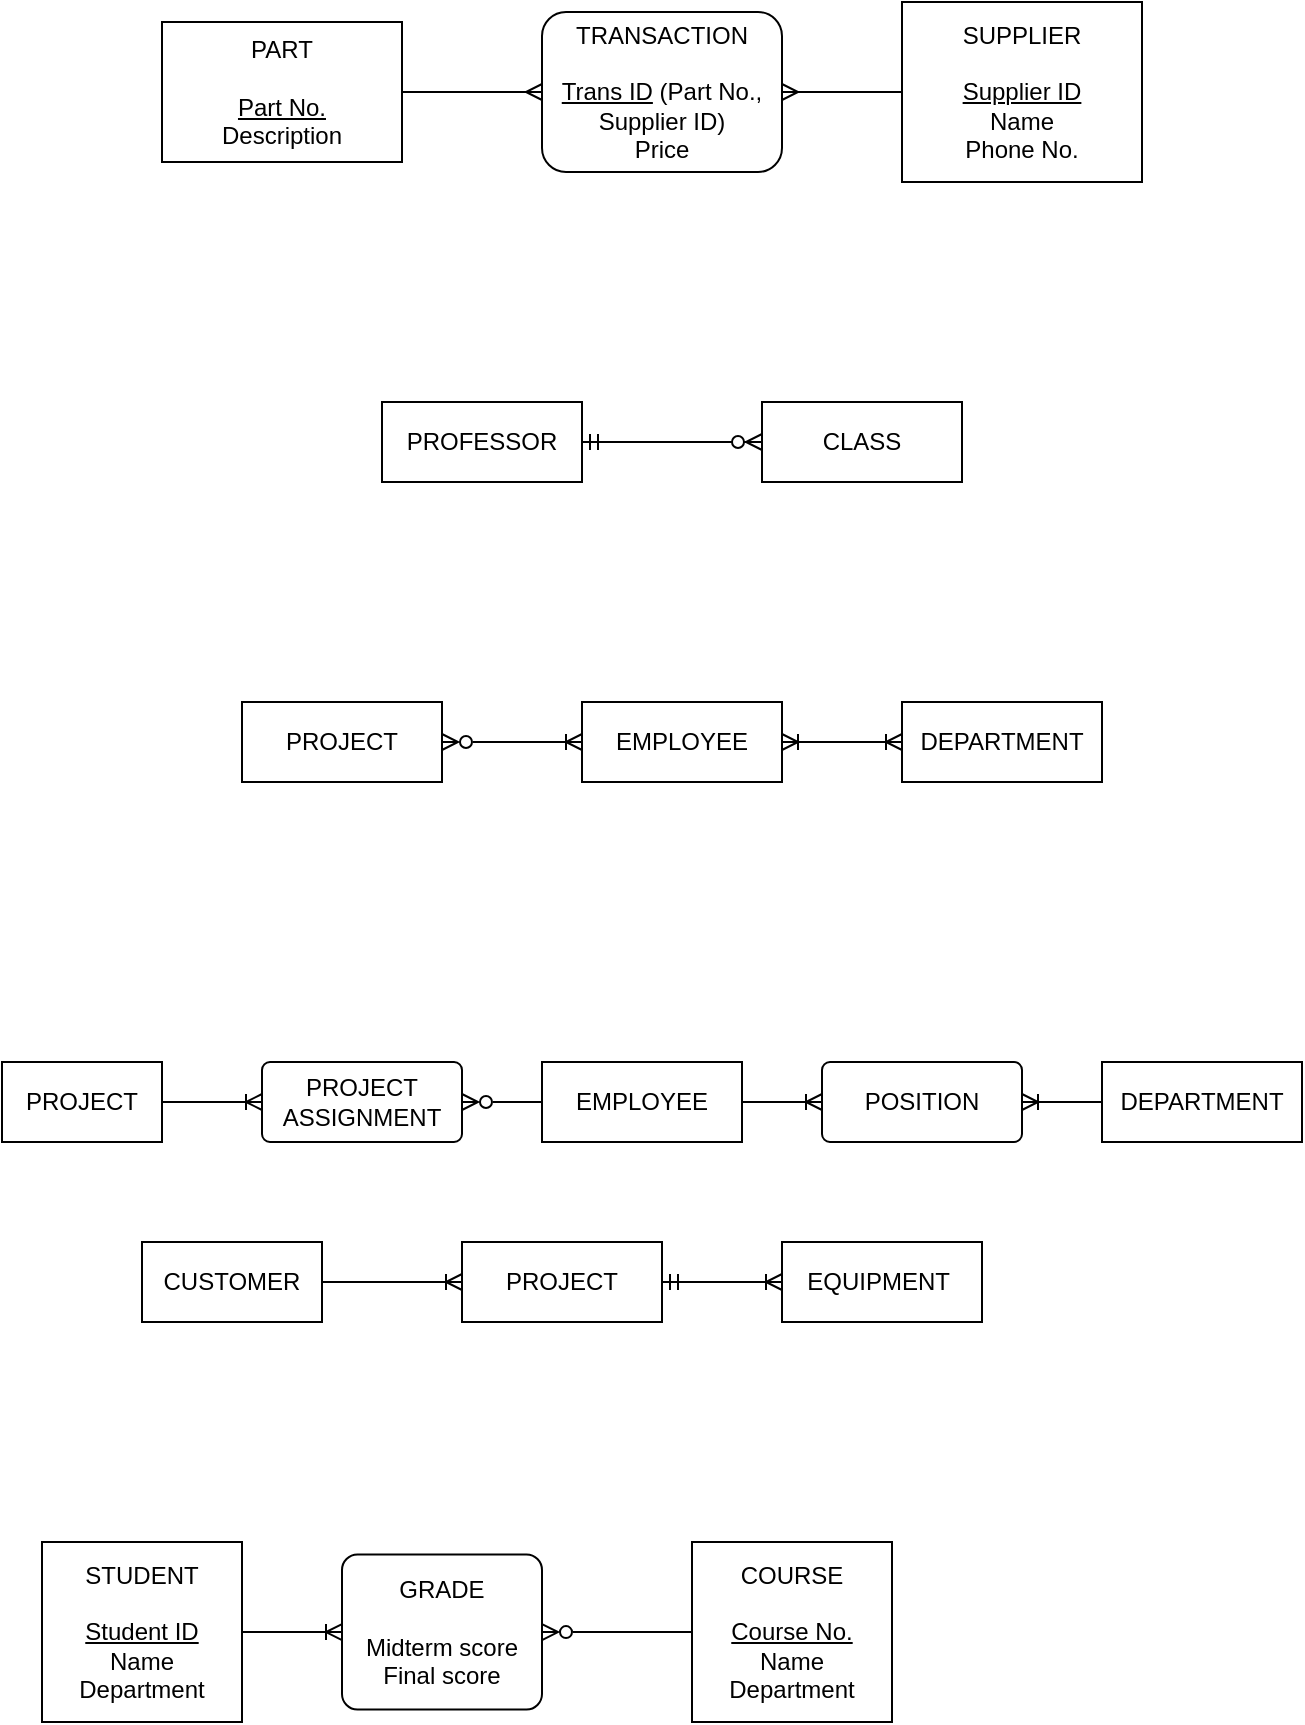 <mxfile version="21.1.6" type="github" pages="3">
  <diagram id="R2lEEEUBdFMjLlhIrx00" name="Page-1">
    <mxGraphModel dx="909" dy="587" grid="1" gridSize="10" guides="1" tooltips="1" connect="1" arrows="1" fold="1" page="1" pageScale="1" pageWidth="850" pageHeight="1100" math="0" shadow="0" extFonts="Permanent Marker^https://fonts.googleapis.com/css?family=Permanent+Marker">
      <root>
        <mxCell id="0" />
        <mxCell id="1" parent="0" />
        <mxCell id="tKcqsoHF7rKRLw9oKf3Y-1" value="PART&lt;br&gt;&lt;br&gt;&lt;u&gt;Part No.&lt;br&gt;&lt;/u&gt;Description" style="rounded=0;whiteSpace=wrap;html=1;" vertex="1" parent="1">
          <mxGeometry x="160" y="110" width="120" height="70" as="geometry" />
        </mxCell>
        <mxCell id="tKcqsoHF7rKRLw9oKf3Y-2" value="SUPPLIER&lt;br&gt;&lt;br&gt;&lt;u&gt;Supplier ID&lt;br&gt;&lt;/u&gt;Name&lt;br&gt;Phone No." style="rounded=0;whiteSpace=wrap;html=1;" vertex="1" parent="1">
          <mxGeometry x="530" y="100" width="120" height="90" as="geometry" />
        </mxCell>
        <mxCell id="tKcqsoHF7rKRLw9oKf3Y-3" value="TRANSACTION&lt;br&gt;&lt;br&gt;&lt;u&gt;Trans ID&lt;/u&gt;&amp;nbsp;(Part No., Supplier ID)&lt;br&gt;Price" style="rounded=1;whiteSpace=wrap;html=1;" vertex="1" parent="1">
          <mxGeometry x="350" y="105" width="120" height="80" as="geometry" />
        </mxCell>
        <mxCell id="tKcqsoHF7rKRLw9oKf3Y-4" value="" style="edgeStyle=entityRelationEdgeStyle;fontSize=12;html=1;endArrow=ERmany;rounded=0;exitX=1;exitY=0.5;exitDx=0;exitDy=0;entryX=0;entryY=0.5;entryDx=0;entryDy=0;" edge="1" parent="1" source="tKcqsoHF7rKRLw9oKf3Y-1" target="tKcqsoHF7rKRLw9oKf3Y-3">
          <mxGeometry width="100" height="100" relative="1" as="geometry">
            <mxPoint x="360" y="350" as="sourcePoint" />
            <mxPoint x="460" y="250" as="targetPoint" />
          </mxGeometry>
        </mxCell>
        <mxCell id="tKcqsoHF7rKRLw9oKf3Y-6" value="" style="edgeStyle=entityRelationEdgeStyle;fontSize=12;html=1;endArrow=ERmany;rounded=0;exitX=0;exitY=0.5;exitDx=0;exitDy=0;entryX=1;entryY=0.5;entryDx=0;entryDy=0;" edge="1" parent="1" source="tKcqsoHF7rKRLw9oKf3Y-2" target="tKcqsoHF7rKRLw9oKf3Y-3">
          <mxGeometry width="100" height="100" relative="1" as="geometry">
            <mxPoint x="430" y="330" as="sourcePoint" />
            <mxPoint x="530" y="230" as="targetPoint" />
          </mxGeometry>
        </mxCell>
        <mxCell id="tKcqsoHF7rKRLw9oKf3Y-7" value="PROFESSOR" style="whiteSpace=wrap;html=1;align=center;" vertex="1" parent="1">
          <mxGeometry x="270" y="300" width="100" height="40" as="geometry" />
        </mxCell>
        <mxCell id="tKcqsoHF7rKRLw9oKf3Y-8" value="CLASS" style="whiteSpace=wrap;html=1;align=center;" vertex="1" parent="1">
          <mxGeometry x="460" y="300" width="100" height="40" as="geometry" />
        </mxCell>
        <mxCell id="tKcqsoHF7rKRLw9oKf3Y-9" value="" style="edgeStyle=entityRelationEdgeStyle;fontSize=12;html=1;endArrow=ERzeroToMany;endFill=1;rounded=0;exitX=1;exitY=0.5;exitDx=0;exitDy=0;entryX=0;entryY=0.5;entryDx=0;entryDy=0;startArrow=ERmandOne;startFill=0;" edge="1" parent="1" source="tKcqsoHF7rKRLw9oKf3Y-7" target="tKcqsoHF7rKRLw9oKf3Y-8">
          <mxGeometry width="100" height="100" relative="1" as="geometry">
            <mxPoint x="290" y="530" as="sourcePoint" />
            <mxPoint x="390" y="430" as="targetPoint" />
          </mxGeometry>
        </mxCell>
        <mxCell id="tKcqsoHF7rKRLw9oKf3Y-13" style="edgeStyle=orthogonalEdgeStyle;rounded=0;orthogonalLoop=1;jettySize=auto;html=1;exitX=1;exitY=0.5;exitDx=0;exitDy=0;entryX=0;entryY=0.5;entryDx=0;entryDy=0;endArrow=ERoneToMany;endFill=0;startArrow=ERoneToMany;startFill=0;" edge="1" parent="1" source="tKcqsoHF7rKRLw9oKf3Y-11" target="tKcqsoHF7rKRLw9oKf3Y-12">
          <mxGeometry relative="1" as="geometry" />
        </mxCell>
        <mxCell id="tKcqsoHF7rKRLw9oKf3Y-11" value="EMPLOYEE" style="whiteSpace=wrap;html=1;align=center;" vertex="1" parent="1">
          <mxGeometry x="370" y="450" width="100" height="40" as="geometry" />
        </mxCell>
        <mxCell id="tKcqsoHF7rKRLw9oKf3Y-12" value="DEPARTMENT" style="whiteSpace=wrap;html=1;align=center;" vertex="1" parent="1">
          <mxGeometry x="530" y="450" width="100" height="40" as="geometry" />
        </mxCell>
        <mxCell id="tKcqsoHF7rKRLw9oKf3Y-16" style="edgeStyle=orthogonalEdgeStyle;rounded=0;orthogonalLoop=1;jettySize=auto;html=1;entryX=0;entryY=0.5;entryDx=0;entryDy=0;endArrow=ERoneToMany;endFill=0;startArrow=ERzeroToMany;startFill=0;" edge="1" parent="1" source="tKcqsoHF7rKRLw9oKf3Y-15" target="tKcqsoHF7rKRLw9oKf3Y-11">
          <mxGeometry relative="1" as="geometry" />
        </mxCell>
        <mxCell id="tKcqsoHF7rKRLw9oKf3Y-15" value="PROJECT" style="whiteSpace=wrap;html=1;align=center;" vertex="1" parent="1">
          <mxGeometry x="200" y="450" width="100" height="40" as="geometry" />
        </mxCell>
        <mxCell id="tKcqsoHF7rKRLw9oKf3Y-17" style="edgeStyle=orthogonalEdgeStyle;rounded=0;orthogonalLoop=1;jettySize=auto;html=1;exitX=1;exitY=0.5;exitDx=0;exitDy=0;entryX=0;entryY=0.5;entryDx=0;entryDy=0;endArrow=ERoneToMany;endFill=0;startArrow=none;startFill=0;" edge="1" parent="1" source="tKcqsoHF7rKRLw9oKf3Y-18" target="tKcqsoHF7rKRLw9oKf3Y-24">
          <mxGeometry relative="1" as="geometry" />
        </mxCell>
        <mxCell id="tKcqsoHF7rKRLw9oKf3Y-18" value="EMPLOYEE" style="whiteSpace=wrap;html=1;align=center;" vertex="1" parent="1">
          <mxGeometry x="350" y="630" width="100" height="40" as="geometry" />
        </mxCell>
        <mxCell id="tKcqsoHF7rKRLw9oKf3Y-19" value="DEPARTMENT" style="whiteSpace=wrap;html=1;align=center;" vertex="1" parent="1">
          <mxGeometry x="630" y="630" width="100" height="40" as="geometry" />
        </mxCell>
        <mxCell id="tKcqsoHF7rKRLw9oKf3Y-20" style="edgeStyle=orthogonalEdgeStyle;rounded=0;orthogonalLoop=1;jettySize=auto;html=1;entryX=0;entryY=0.5;entryDx=0;entryDy=0;endArrow=none;endFill=0;startArrow=ERzeroToMany;startFill=0;exitX=1;exitY=0.5;exitDx=0;exitDy=0;" edge="1" parent="1" source="tKcqsoHF7rKRLw9oKf3Y-22" target="tKcqsoHF7rKRLw9oKf3Y-18">
          <mxGeometry relative="1" as="geometry" />
        </mxCell>
        <mxCell id="tKcqsoHF7rKRLw9oKf3Y-23" style="edgeStyle=orthogonalEdgeStyle;rounded=0;orthogonalLoop=1;jettySize=auto;html=1;entryX=0;entryY=0.5;entryDx=0;entryDy=0;endArrow=ERoneToMany;endFill=0;startArrow=none;startFill=0;" edge="1" parent="1" source="tKcqsoHF7rKRLw9oKf3Y-21" target="tKcqsoHF7rKRLw9oKf3Y-22">
          <mxGeometry relative="1" as="geometry" />
        </mxCell>
        <mxCell id="tKcqsoHF7rKRLw9oKf3Y-21" value="PROJECT" style="whiteSpace=wrap;html=1;align=center;" vertex="1" parent="1">
          <mxGeometry x="80" y="630" width="80" height="40" as="geometry" />
        </mxCell>
        <mxCell id="tKcqsoHF7rKRLw9oKf3Y-22" value="PROJECT&lt;br&gt;ASSIGNMENT" style="rounded=1;arcSize=10;whiteSpace=wrap;html=1;align=center;" vertex="1" parent="1">
          <mxGeometry x="210" y="630" width="100" height="40" as="geometry" />
        </mxCell>
        <mxCell id="tKcqsoHF7rKRLw9oKf3Y-25" style="edgeStyle=orthogonalEdgeStyle;rounded=0;orthogonalLoop=1;jettySize=auto;html=1;entryX=0;entryY=0.5;entryDx=0;entryDy=0;endArrow=none;endFill=0;startArrow=ERoneToMany;startFill=0;" edge="1" parent="1" source="tKcqsoHF7rKRLw9oKf3Y-24" target="tKcqsoHF7rKRLw9oKf3Y-19">
          <mxGeometry relative="1" as="geometry" />
        </mxCell>
        <mxCell id="tKcqsoHF7rKRLw9oKf3Y-24" value="POSITION" style="rounded=1;arcSize=10;whiteSpace=wrap;html=1;align=center;" vertex="1" parent="1">
          <mxGeometry x="490" y="630" width="100" height="40" as="geometry" />
        </mxCell>
        <mxCell id="tKcqsoHF7rKRLw9oKf3Y-29" style="edgeStyle=orthogonalEdgeStyle;rounded=0;orthogonalLoop=1;jettySize=auto;html=1;entryX=0;entryY=0.5;entryDx=0;entryDy=0;endArrow=ERoneToMany;endFill=0;" edge="1" parent="1" source="tKcqsoHF7rKRLw9oKf3Y-26" target="tKcqsoHF7rKRLw9oKf3Y-27">
          <mxGeometry relative="1" as="geometry" />
        </mxCell>
        <mxCell id="tKcqsoHF7rKRLw9oKf3Y-26" value="CUSTOMER" style="whiteSpace=wrap;html=1;align=center;" vertex="1" parent="1">
          <mxGeometry x="150" y="720" width="90" height="40" as="geometry" />
        </mxCell>
        <mxCell id="tKcqsoHF7rKRLw9oKf3Y-30" style="edgeStyle=orthogonalEdgeStyle;rounded=0;orthogonalLoop=1;jettySize=auto;html=1;endArrow=ERoneToMany;endFill=0;startArrow=ERmandOne;startFill=0;" edge="1" parent="1" source="tKcqsoHF7rKRLw9oKf3Y-27" target="tKcqsoHF7rKRLw9oKf3Y-28">
          <mxGeometry relative="1" as="geometry" />
        </mxCell>
        <mxCell id="tKcqsoHF7rKRLw9oKf3Y-27" value="PROJECT" style="whiteSpace=wrap;html=1;align=center;" vertex="1" parent="1">
          <mxGeometry x="310" y="720" width="100" height="40" as="geometry" />
        </mxCell>
        <mxCell id="tKcqsoHF7rKRLw9oKf3Y-28" value="&lt;span style=&quot;background-color: rgb(255, 255, 255);&quot;&gt;EQUIPMENT&amp;nbsp;&lt;br&gt;&lt;/span&gt;" style="whiteSpace=wrap;html=1;align=center;" vertex="1" parent="1">
          <mxGeometry x="470" y="720" width="100" height="40" as="geometry" />
        </mxCell>
        <mxCell id="tKcqsoHF7rKRLw9oKf3Y-31" value="STUDENT&lt;br&gt;&lt;br&gt;&lt;u&gt;Student ID&lt;/u&gt;&lt;br&gt;Name&lt;br&gt;Department" style="whiteSpace=wrap;html=1;align=center;" vertex="1" parent="1">
          <mxGeometry x="100" y="870" width="100" height="90" as="geometry" />
        </mxCell>
        <mxCell id="tKcqsoHF7rKRLw9oKf3Y-32" value="COURSE&lt;br&gt;&lt;br&gt;&lt;u style=&quot;border-color: var(--border-color);&quot;&gt;Course No.&lt;/u&gt;&lt;br style=&quot;border-color: var(--border-color);&quot;&gt;Name&lt;br style=&quot;border-color: var(--border-color);&quot;&gt;Department" style="whiteSpace=wrap;html=1;align=center;" vertex="1" parent="1">
          <mxGeometry x="425" y="870" width="100" height="90" as="geometry" />
        </mxCell>
        <mxCell id="tKcqsoHF7rKRLw9oKf3Y-34" style="edgeStyle=orthogonalEdgeStyle;rounded=0;orthogonalLoop=1;jettySize=auto;html=1;entryX=1;entryY=0.5;entryDx=0;entryDy=0;endArrow=none;endFill=0;startArrow=ERoneToMany;startFill=0;" edge="1" parent="1" source="tKcqsoHF7rKRLw9oKf3Y-33" target="tKcqsoHF7rKRLw9oKf3Y-31">
          <mxGeometry relative="1" as="geometry" />
        </mxCell>
        <mxCell id="tKcqsoHF7rKRLw9oKf3Y-35" style="edgeStyle=orthogonalEdgeStyle;rounded=0;orthogonalLoop=1;jettySize=auto;html=1;endArrow=none;endFill=0;startArrow=ERzeroToMany;startFill=0;" edge="1" parent="1" source="tKcqsoHF7rKRLw9oKf3Y-33" target="tKcqsoHF7rKRLw9oKf3Y-32">
          <mxGeometry relative="1" as="geometry" />
        </mxCell>
        <mxCell id="tKcqsoHF7rKRLw9oKf3Y-33" value="GRADE&lt;br&gt;&lt;br&gt;Midterm score&lt;br&gt;Final score" style="rounded=1;arcSize=10;whiteSpace=wrap;html=1;align=center;" vertex="1" parent="1">
          <mxGeometry x="250" y="876.25" width="100" height="77.5" as="geometry" />
        </mxCell>
      </root>
    </mxGraphModel>
  </diagram>
  <diagram id="Mjej2XekfK1XOaBIQY5c" name="Page-2">
    <mxGraphModel dx="830" dy="536" grid="1" gridSize="10" guides="1" tooltips="1" connect="1" arrows="1" fold="1" page="1" pageScale="1" pageWidth="850" pageHeight="1100" math="0" shadow="0">
      <root>
        <mxCell id="0" />
        <mxCell id="1" parent="0" />
        <mxCell id="AYjT_OLWjrKvtxWvGkGc-3" style="edgeStyle=orthogonalEdgeStyle;rounded=0;orthogonalLoop=1;jettySize=auto;html=1;endArrow=ERmany;endFill=0;" edge="1" parent="1" source="AYjT_OLWjrKvtxWvGkGc-1" target="AYjT_OLWjrKvtxWvGkGc-2">
          <mxGeometry relative="1" as="geometry" />
        </mxCell>
        <mxCell id="AYjT_OLWjrKvtxWvGkGc-1" value="VENDOR&lt;span style=&quot;font-size: medium; text-align: start;&quot;&gt;&lt;/span&gt;" style="whiteSpace=wrap;html=1;align=center;" vertex="1" parent="1">
          <mxGeometry x="140" y="90" width="100" height="40" as="geometry" />
        </mxCell>
        <mxCell id="AYjT_OLWjrKvtxWvGkGc-2" value="PRODUCT" style="whiteSpace=wrap;html=1;align=center;" vertex="1" parent="1">
          <mxGeometry x="420" y="90" width="100" height="40" as="geometry" />
        </mxCell>
        <mxCell id="MZ2bJXELqXHuy_rbKobl-1" value="Sell" style="text;html=1;strokeColor=none;fillColor=none;align=center;verticalAlign=middle;whiteSpace=wrap;rounded=0;" vertex="1" parent="1">
          <mxGeometry x="230" y="88" width="60" height="30" as="geometry" />
        </mxCell>
        <mxCell id="MZ2bJXELqXHuy_rbKobl-2" value="is bought from" style="text;html=1;strokeColor=none;fillColor=none;align=center;verticalAlign=middle;whiteSpace=wrap;rounded=0;" vertex="1" parent="1">
          <mxGeometry x="335" y="88" width="85" height="30" as="geometry" />
        </mxCell>
        <mxCell id="MZ2bJXELqXHuy_rbKobl-3" style="edgeStyle=orthogonalEdgeStyle;rounded=0;orthogonalLoop=1;jettySize=auto;html=1;endArrow=ERmany;endFill=0;" edge="1" parent="1" source="MZ2bJXELqXHuy_rbKobl-4" target="MZ2bJXELqXHuy_rbKobl-5">
          <mxGeometry relative="1" as="geometry" />
        </mxCell>
        <mxCell id="MZ2bJXELqXHuy_rbKobl-4" value="ROOM&lt;span style=&quot;font-size: medium; text-align: start;&quot;&gt;&lt;/span&gt;" style="whiteSpace=wrap;html=1;align=center;" vertex="1" parent="1">
          <mxGeometry x="140" y="162" width="100" height="40" as="geometry" />
        </mxCell>
        <mxCell id="MZ2bJXELqXHuy_rbKobl-5" value="CLASS" style="whiteSpace=wrap;html=1;align=center;" vertex="1" parent="1">
          <mxGeometry x="420" y="162" width="100" height="40" as="geometry" />
        </mxCell>
        <mxCell id="MZ2bJXELqXHuy_rbKobl-6" value="is assigned to" style="text;html=1;strokeColor=none;fillColor=none;align=center;verticalAlign=middle;whiteSpace=wrap;rounded=0;" vertex="1" parent="1">
          <mxGeometry x="225" y="160" width="110" height="30" as="geometry" />
        </mxCell>
        <mxCell id="MZ2bJXELqXHuy_rbKobl-7" value="is held in" style="text;html=1;strokeColor=none;fillColor=none;align=center;verticalAlign=middle;whiteSpace=wrap;rounded=0;" vertex="1" parent="1">
          <mxGeometry x="350" y="160" width="85" height="30" as="geometry" />
        </mxCell>
        <mxCell id="kExJMjuT9Jg5IZG0fIea-1" style="edgeStyle=orthogonalEdgeStyle;rounded=0;orthogonalLoop=1;jettySize=auto;html=1;endArrow=ERmany;endFill=0;startArrow=ERmany;startFill=0;" edge="1" parent="1" source="kExJMjuT9Jg5IZG0fIea-2" target="kExJMjuT9Jg5IZG0fIea-3">
          <mxGeometry relative="1" as="geometry" />
        </mxCell>
        <mxCell id="kExJMjuT9Jg5IZG0fIea-2" value="INVOICE&lt;span style=&quot;font-size: medium; text-align: start;&quot;&gt;&lt;/span&gt;" style="whiteSpace=wrap;html=1;align=center;" vertex="1" parent="1">
          <mxGeometry x="140" y="232" width="100" height="40" as="geometry" />
        </mxCell>
        <mxCell id="kExJMjuT9Jg5IZG0fIea-3" value="PRODUCT" style="whiteSpace=wrap;html=1;align=center;" vertex="1" parent="1">
          <mxGeometry x="420" y="232" width="100" height="40" as="geometry" />
        </mxCell>
        <mxCell id="kExJMjuT9Jg5IZG0fIea-4" value="request" style="text;html=1;strokeColor=none;fillColor=none;align=center;verticalAlign=middle;whiteSpace=wrap;rounded=0;" vertex="1" parent="1">
          <mxGeometry x="214" y="230" width="110" height="30" as="geometry" />
        </mxCell>
        <mxCell id="kExJMjuT9Jg5IZG0fIea-5" value="is requested by" style="text;html=1;strokeColor=none;fillColor=none;align=center;verticalAlign=middle;whiteSpace=wrap;rounded=0;" vertex="1" parent="1">
          <mxGeometry x="330" y="230" width="85" height="30" as="geometry" />
        </mxCell>
        <mxCell id="EbspvydP-K_NloTlIZ6p-1" style="edgeStyle=orthogonalEdgeStyle;rounded=0;orthogonalLoop=1;jettySize=auto;html=1;endArrow=none;endFill=0;startArrow=ERmany;startFill=0;" edge="1" parent="1" source="EbspvydP-K_NloTlIZ6p-2" target="EbspvydP-K_NloTlIZ6p-3">
          <mxGeometry relative="1" as="geometry" />
        </mxCell>
        <mxCell id="EbspvydP-K_NloTlIZ6p-2" value="DVD&lt;span style=&quot;font-size: medium; text-align: start;&quot;&gt;&lt;/span&gt;" style="whiteSpace=wrap;html=1;align=center;" vertex="1" parent="1">
          <mxGeometry x="140" y="302" width="100" height="40" as="geometry" />
        </mxCell>
        <mxCell id="EbspvydP-K_NloTlIZ6p-3" value="MOVIE" style="whiteSpace=wrap;html=1;align=center;" vertex="1" parent="1">
          <mxGeometry x="420" y="302" width="100" height="40" as="geometry" />
        </mxCell>
        <mxCell id="EbspvydP-K_NloTlIZ6p-4" value="belongs to" style="text;html=1;strokeColor=none;fillColor=none;align=center;verticalAlign=middle;whiteSpace=wrap;rounded=0;" vertex="1" parent="1">
          <mxGeometry x="220" y="300" width="110" height="30" as="geometry" />
        </mxCell>
        <mxCell id="EbspvydP-K_NloTlIZ6p-5" value="has" style="text;html=1;strokeColor=none;fillColor=none;align=center;verticalAlign=middle;whiteSpace=wrap;rounded=0;" vertex="1" parent="1">
          <mxGeometry x="360" y="300" width="85" height="30" as="geometry" />
        </mxCell>
        <mxCell id="EbspvydP-K_NloTlIZ6p-6" style="edgeStyle=orthogonalEdgeStyle;rounded=0;orthogonalLoop=1;jettySize=auto;html=1;endArrow=none;endFill=0;startArrow=ERmany;startFill=0;" edge="1" parent="1" source="EbspvydP-K_NloTlIZ6p-7" target="EbspvydP-K_NloTlIZ6p-8">
          <mxGeometry relative="1" as="geometry" />
        </mxCell>
        <mxCell id="EbspvydP-K_NloTlIZ6p-7" value="ATHLETE&lt;span style=&quot;font-size: medium; text-align: start;&quot;&gt;&lt;/span&gt;" style="whiteSpace=wrap;html=1;align=center;" vertex="1" parent="1">
          <mxGeometry x="140" y="392" width="100" height="40" as="geometry" />
        </mxCell>
        <mxCell id="EbspvydP-K_NloTlIZ6p-8" value="TEAM" style="whiteSpace=wrap;html=1;align=center;" vertex="1" parent="1">
          <mxGeometry x="420" y="392" width="100" height="40" as="geometry" />
        </mxCell>
        <mxCell id="EbspvydP-K_NloTlIZ6p-11" style="edgeStyle=orthogonalEdgeStyle;rounded=0;orthogonalLoop=1;jettySize=auto;html=1;endArrow=none;endFill=0;startArrow=ERmany;startFill=0;" edge="1" parent="1" source="EbspvydP-K_NloTlIZ6p-12" target="EbspvydP-K_NloTlIZ6p-13">
          <mxGeometry relative="1" as="geometry" />
        </mxCell>
        <mxCell id="EbspvydP-K_NloTlIZ6p-12" value="INSTRUCTOR&lt;span style=&quot;font-size: medium; text-align: start;&quot;&gt;&lt;/span&gt;" style="whiteSpace=wrap;html=1;align=center;" vertex="1" parent="1">
          <mxGeometry x="140" y="470" width="100" height="40" as="geometry" />
        </mxCell>
        <mxCell id="EbspvydP-K_NloTlIZ6p-13" value="CLASS" style="whiteSpace=wrap;html=1;align=center;" vertex="1" parent="1">
          <mxGeometry x="420" y="470" width="100" height="40" as="geometry" />
        </mxCell>
        <mxCell id="EbspvydP-K_NloTlIZ6p-14" value="is assigned to" style="text;html=1;strokeColor=none;fillColor=none;align=center;verticalAlign=middle;whiteSpace=wrap;rounded=0;" vertex="1" parent="1">
          <mxGeometry x="280" y="468" width="110" height="30" as="geometry" />
        </mxCell>
        <mxCell id="aja4ZaYwjz2Sz3Eyqv_o-1" value="plays in" style="text;html=1;strokeColor=none;fillColor=none;align=center;verticalAlign=middle;whiteSpace=wrap;rounded=0;" vertex="1" parent="1">
          <mxGeometry x="220" y="390" width="110" height="30" as="geometry" />
        </mxCell>
        <mxCell id="aja4ZaYwjz2Sz3Eyqv_o-2" value="comprises of" style="text;html=1;strokeColor=none;fillColor=none;align=center;verticalAlign=middle;whiteSpace=wrap;rounded=0;" vertex="1" parent="1">
          <mxGeometry x="325" y="390" width="110" height="30" as="geometry" />
        </mxCell>
      </root>
    </mxGraphModel>
  </diagram>
  <diagram id="JHpvGXr8uDznZ62fb-ub" name="Page-3">
    <mxGraphModel dx="530" dy="342" grid="1" gridSize="10" guides="1" tooltips="1" connect="1" arrows="1" fold="1" page="1" pageScale="1" pageWidth="850" pageHeight="1100" math="0" shadow="0">
      <root>
        <mxCell id="0" />
        <mxCell id="1" parent="0" />
        <mxCell id="gMhqy4yuMcRV6YaDie1R-1" value="" style="rounded=0;whiteSpace=wrap;html=1;" vertex="1" parent="1">
          <mxGeometry x="140" y="50" width="110" height="70" as="geometry" />
        </mxCell>
        <mxCell id="gMhqy4yuMcRV6YaDie1R-2" value="USERS" style="whiteSpace=wrap;html=1;align=center;" vertex="1" parent="1">
          <mxGeometry x="120" y="75" width="100" height="65" as="geometry" />
        </mxCell>
        <mxCell id="gMhqy4yuMcRV6YaDie1R-3" value="" style="edgeStyle=entityRelationEdgeStyle;fontSize=12;html=1;endArrow=none;rounded=0;endFill=0;startArrow=ERmany;startFill=0;" edge="1" parent="1">
          <mxGeometry width="100" height="100" relative="1" as="geometry">
            <mxPoint x="220" y="120" as="sourcePoint" />
            <mxPoint x="250" y="120" as="targetPoint" />
          </mxGeometry>
        </mxCell>
        <mxCell id="gMhqy4yuMcRV6YaDie1R-5" value="is following" style="text;html=1;strokeColor=none;fillColor=none;align=center;verticalAlign=middle;whiteSpace=wrap;rounded=0;" vertex="1" parent="1">
          <mxGeometry x="250" y="92.5" width="60" height="30" as="geometry" />
        </mxCell>
        <mxCell id="gMhqy4yuMcRV6YaDie1R-6" value="is followed by" style="text;html=1;strokeColor=none;fillColor=none;align=center;verticalAlign=middle;whiteSpace=wrap;rounded=0;" vertex="1" parent="1">
          <mxGeometry x="80" y="45" width="60" height="30" as="geometry" />
        </mxCell>
        <mxCell id="gMhqy4yuMcRV6YaDie1R-7" value="BUYER" style="whiteSpace=wrap;html=1;align=center;" vertex="1" parent="1">
          <mxGeometry x="180" y="310" width="100" height="40" as="geometry" />
        </mxCell>
        <mxCell id="gMhqy4yuMcRV6YaDie1R-8" value="SELLER" style="whiteSpace=wrap;html=1;align=center;" vertex="1" parent="1">
          <mxGeometry x="440" y="310" width="100" height="40" as="geometry" />
        </mxCell>
        <mxCell id="gMhqy4yuMcRV6YaDie1R-9" value="REPAIRER" style="whiteSpace=wrap;html=1;align=center;" vertex="1" parent="1">
          <mxGeometry x="310" y="400" width="100" height="40" as="geometry" />
        </mxCell>
        <mxCell id="gMhqy4yuMcRV6YaDie1R-10" value="PRICE" style="rounded=1;arcSize=10;whiteSpace=wrap;html=1;align=center;" vertex="1" parent="1">
          <mxGeometry x="310" y="330" width="100" height="40" as="geometry" />
        </mxCell>
        <mxCell id="gMhqy4yuMcRV6YaDie1R-14" value="" style="endArrow=none;html=1;rounded=0;exitX=1;exitY=0.5;exitDx=0;exitDy=0;entryX=0;entryY=0.5;entryDx=0;entryDy=0;" edge="1" parent="1" source="gMhqy4yuMcRV6YaDie1R-10" target="gMhqy4yuMcRV6YaDie1R-8">
          <mxGeometry relative="1" as="geometry">
            <mxPoint x="320" y="340" as="sourcePoint" />
            <mxPoint x="480" y="340" as="targetPoint" />
          </mxGeometry>
        </mxCell>
        <mxCell id="gMhqy4yuMcRV6YaDie1R-15" value="" style="endArrow=none;html=1;rounded=0;exitX=1;exitY=0.5;exitDx=0;exitDy=0;entryX=0;entryY=0.5;entryDx=0;entryDy=0;" edge="1" parent="1" source="gMhqy4yuMcRV6YaDie1R-7" target="gMhqy4yuMcRV6YaDie1R-10">
          <mxGeometry relative="1" as="geometry">
            <mxPoint x="320" y="340" as="sourcePoint" />
            <mxPoint x="480" y="340" as="targetPoint" />
          </mxGeometry>
        </mxCell>
        <mxCell id="gMhqy4yuMcRV6YaDie1R-16" value="" style="endArrow=none;html=1;rounded=0;exitX=0.5;exitY=1;exitDx=0;exitDy=0;entryX=0.5;entryY=0;entryDx=0;entryDy=0;" edge="1" parent="1" source="gMhqy4yuMcRV6YaDie1R-10" target="gMhqy4yuMcRV6YaDie1R-9">
          <mxGeometry relative="1" as="geometry">
            <mxPoint x="320" y="340" as="sourcePoint" />
            <mxPoint x="480" y="340" as="targetPoint" />
          </mxGeometry>
        </mxCell>
      </root>
    </mxGraphModel>
  </diagram>
</mxfile>
